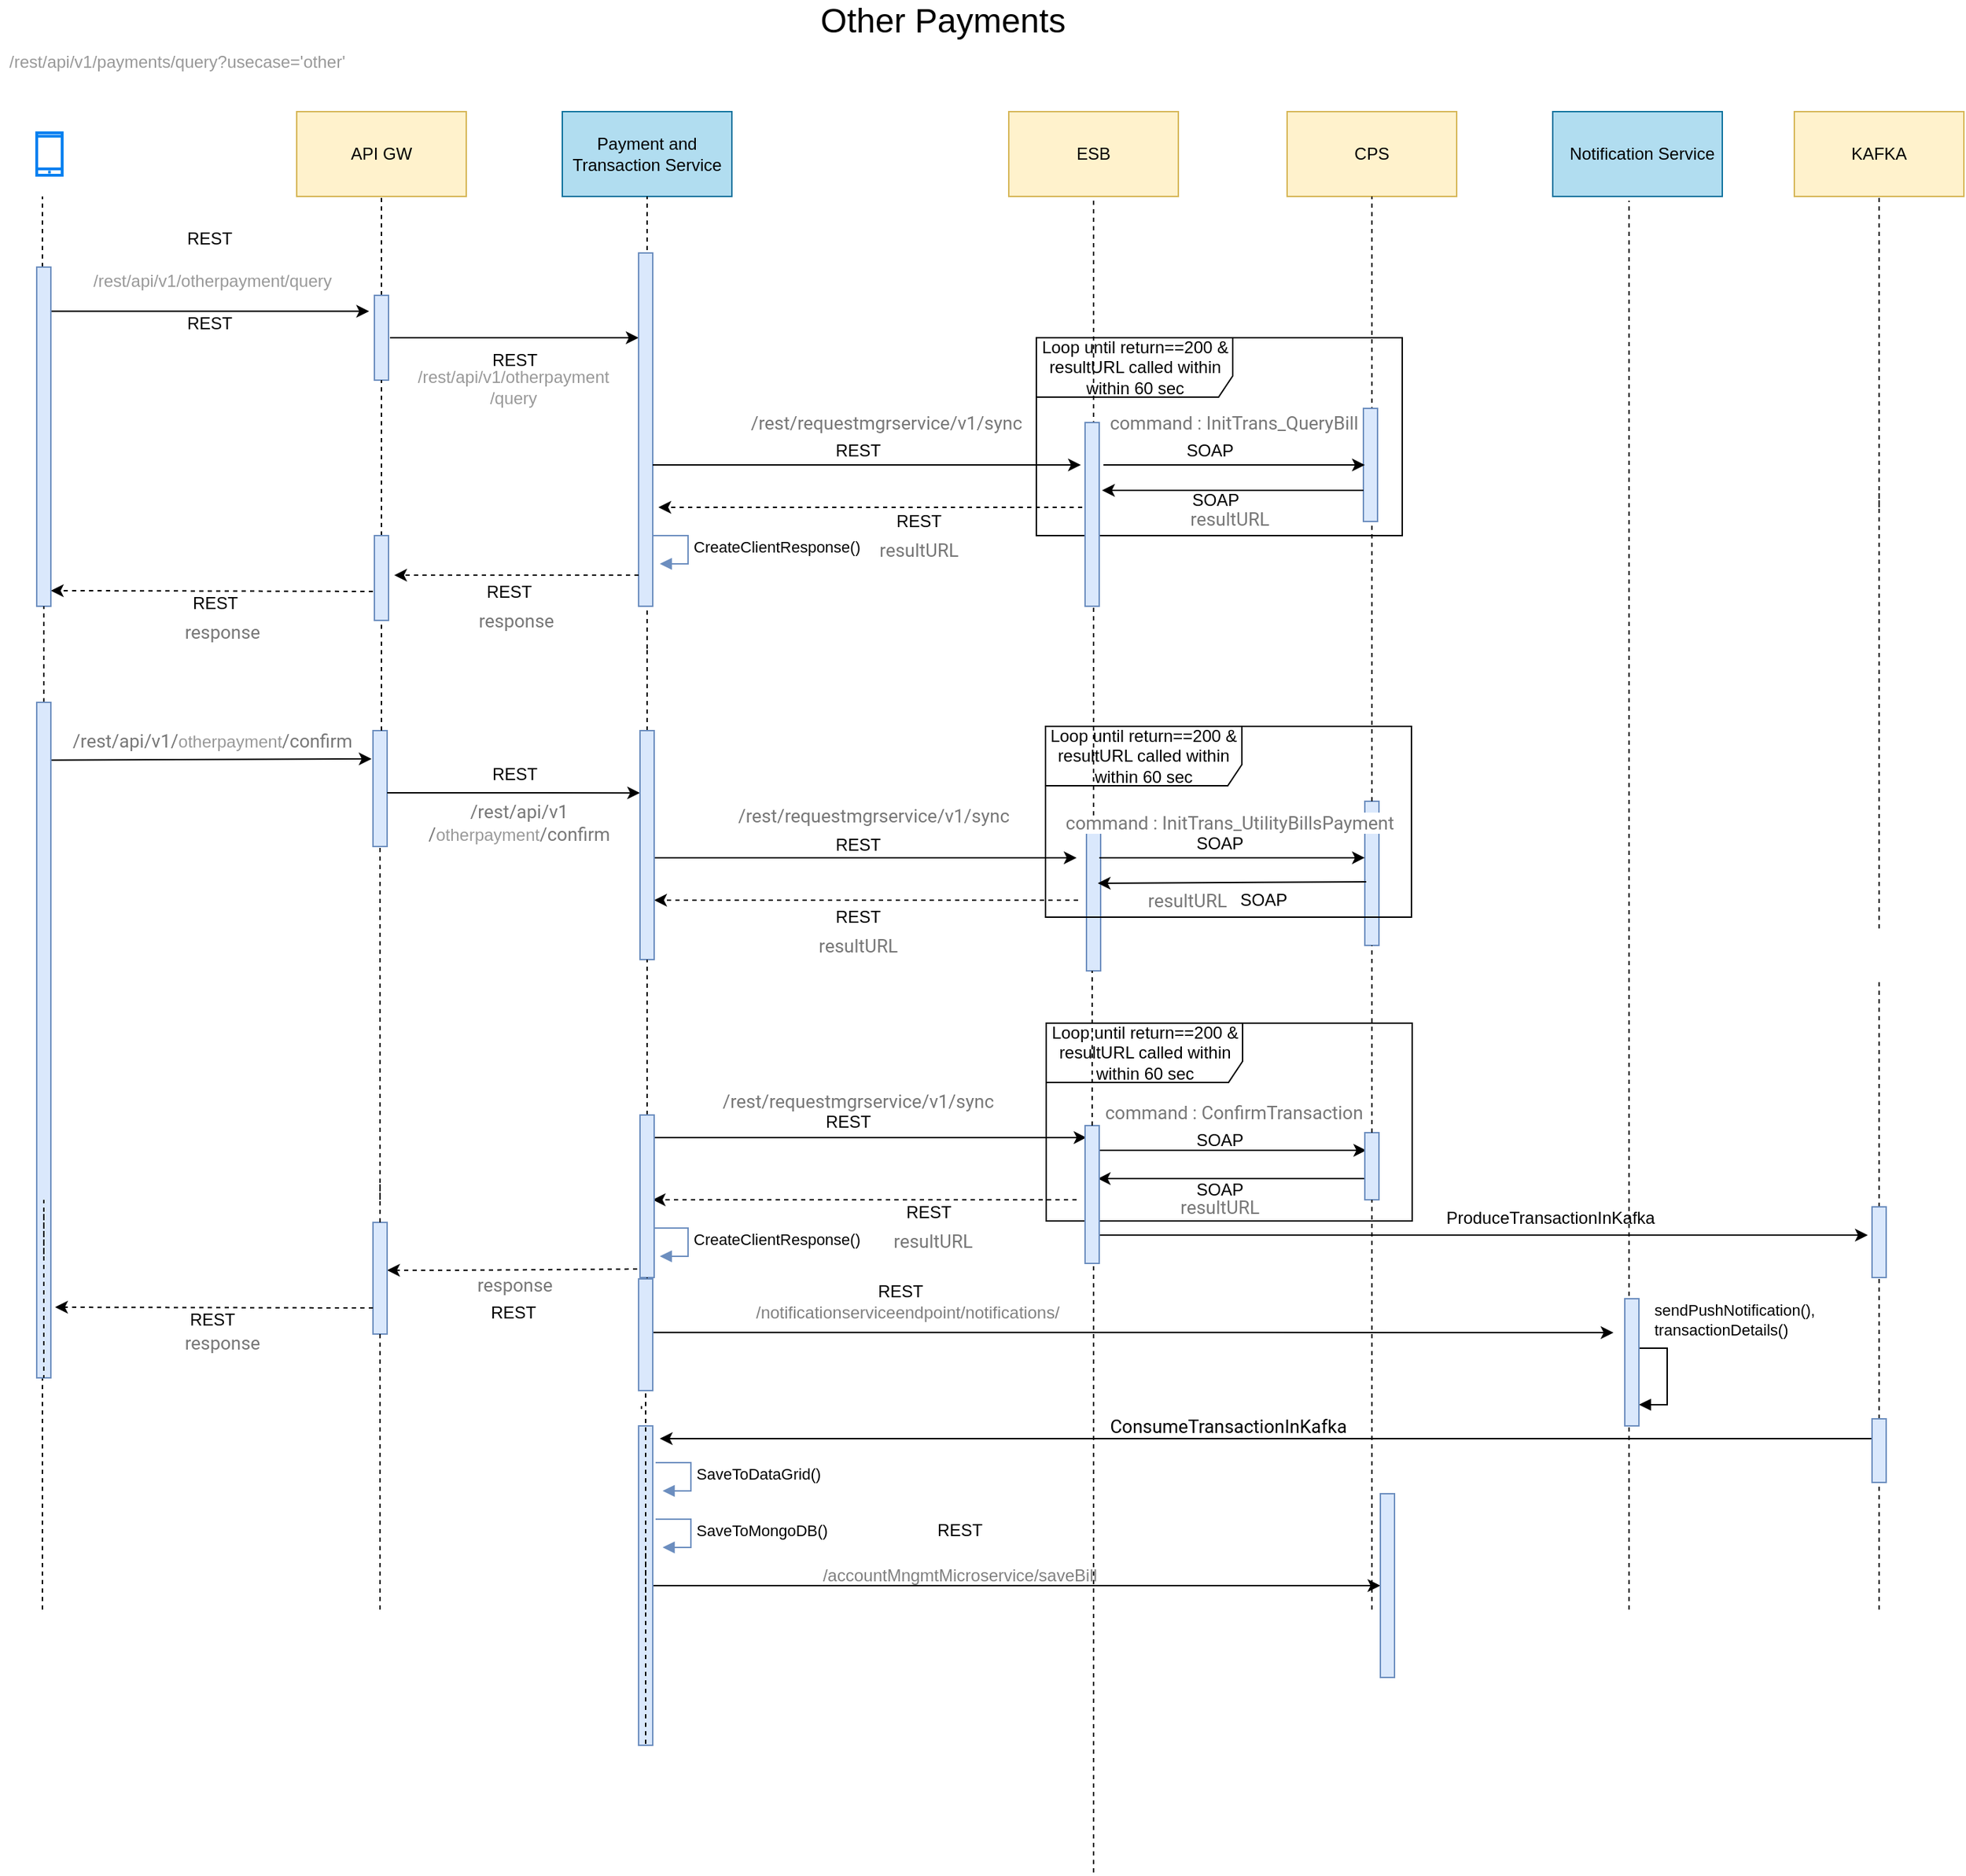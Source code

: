 <mxfile version="13.6.9" type="device" pages="2"><diagram id="IHlpjrVTp3j9i9umdQp4" name="Page-1"><mxGraphModel dx="1186" dy="784" grid="1" gridSize="10" guides="1" tooltips="1" connect="1" arrows="1" fold="1" page="1" pageScale="1" pageWidth="827" pageHeight="1169" math="0" shadow="0"><root><mxCell id="0"/><mxCell id="1" parent="0"/><mxCell id="IO5QOIYdMIxtW31F4rv4-115" value="" style="html=1;points=[];perimeter=orthogonalPerimeter;fillColor=#dae8fc;strokeColor=#6c8ebf;" parent="1" vertex="1"><mxGeometry x="1446" y="1452" width="10" height="110" as="geometry"/></mxCell><mxCell id="IO5QOIYdMIxtW31F4rv4-113" value="" style="html=1;points=[];perimeter=orthogonalPerimeter;fillColor=#dae8fc;strokeColor=#6c8ebf;" parent="1" vertex="1"><mxGeometry x="1643" y="1442" width="10" height="102" as="geometry"/></mxCell><mxCell id="IO5QOIYdMIxtW31F4rv4-1" value="Loop until return==200 &amp;amp; resultURL called within within 60 sec" style="shape=umlFrame;whiteSpace=wrap;html=1;width=139;height=42;" parent="1" vertex="1"><mxGeometry x="1417" y="1389" width="259" height="135" as="geometry"/></mxCell><mxCell id="IO5QOIYdMIxtW31F4rv4-2" value="Loop until return==200 &amp;amp; resultURL called within within 60 sec" style="shape=umlFrame;whiteSpace=wrap;html=1;width=139;height=42;" parent="1" vertex="1"><mxGeometry x="1410.5" y="1114" width="259" height="140" as="geometry"/></mxCell><mxCell id="IO5QOIYdMIxtW31F4rv4-3" value="Loop until return==200 &amp;amp; resultURL called within within 60 sec" style="shape=umlFrame;whiteSpace=wrap;html=1;width=139;height=42;" parent="1" vertex="1"><mxGeometry x="1417.5" y="1599" width="259" height="140" as="geometry"/></mxCell><mxCell id="IO5QOIYdMIxtW31F4rv4-4" value="&lt;font style=&quot;font-size: 24px&quot;&gt;Other Payments&lt;/font&gt;" style="text;html=1;align=center;verticalAlign=middle;resizable=0;points=[];autosize=1;" parent="1" vertex="1"><mxGeometry x="1249" y="880" width="190" height="20" as="geometry"/></mxCell><mxCell id="IO5QOIYdMIxtW31F4rv4-5" value="API GW" style="rounded=0;whiteSpace=wrap;html=1;fillColor=#fff2cc;strokeColor=#d6b656;" parent="1" vertex="1"><mxGeometry x="887" y="954" width="120" height="60" as="geometry"/></mxCell><mxCell id="IO5QOIYdMIxtW31F4rv4-6" value="Payment and Transaction Service" style="rounded=0;whiteSpace=wrap;html=1;fillColor=#b1ddf0;strokeColor=#10739e;" parent="1" vertex="1"><mxGeometry x="1075" y="954" width="120" height="60" as="geometry"/></mxCell><mxCell id="IO5QOIYdMIxtW31F4rv4-7" value="CPS" style="rounded=0;whiteSpace=wrap;html=1;fillColor=#fff2cc;strokeColor=#d6b656;" parent="1" vertex="1"><mxGeometry x="1588" y="954" width="120" height="60" as="geometry"/></mxCell><mxCell id="IO5QOIYdMIxtW31F4rv4-8" value="" style="endArrow=none;dashed=1;html=1;" parent="1" source="IO5QOIYdMIxtW31F4rv4-125" edge="1"><mxGeometry width="50" height="50" relative="1" as="geometry"><mxPoint x="707" y="2134" as="sourcePoint"/><mxPoint x="707" y="1014" as="targetPoint"/></mxGeometry></mxCell><mxCell id="IO5QOIYdMIxtW31F4rv4-9" value="" style="endArrow=none;dashed=1;html=1;entryX=0.5;entryY=1;entryDx=0;entryDy=0;" parent="1" target="IO5QOIYdMIxtW31F4rv4-6" edge="1"><mxGeometry width="50" height="50" relative="1" as="geometry"><mxPoint x="1135" y="1334" as="sourcePoint"/><mxPoint x="1131" y="1034" as="targetPoint"/></mxGeometry></mxCell><mxCell id="IO5QOIYdMIxtW31F4rv4-10" value="" style="endArrow=none;dashed=1;html=1;" parent="1" source="IO5QOIYdMIxtW31F4rv4-113" target="IO5QOIYdMIxtW31F4rv4-7" edge="1"><mxGeometry width="50" height="50" relative="1" as="geometry"><mxPoint x="1648" y="2134" as="sourcePoint"/><mxPoint x="1644.5" y="1164" as="targetPoint"/></mxGeometry></mxCell><mxCell id="IO5QOIYdMIxtW31F4rv4-11" value="&amp;nbsp; Notification Service" style="rounded=0;whiteSpace=wrap;html=1;fillColor=#b1ddf0;strokeColor=#10739e;" parent="1" vertex="1"><mxGeometry x="1776" y="954" width="120" height="60" as="geometry"/></mxCell><mxCell id="IO5QOIYdMIxtW31F4rv4-12" value="" style="endArrow=none;dashed=1;html=1;entryX=0.45;entryY=1.05;entryDx=0;entryDy=0;entryPerimeter=0;" parent="1" target="IO5QOIYdMIxtW31F4rv4-11" edge="1"><mxGeometry width="50" height="50" relative="1" as="geometry"><mxPoint x="1830" y="2014" as="sourcePoint"/><mxPoint x="1832.5" y="1164" as="targetPoint"/></mxGeometry></mxCell><mxCell id="IO5QOIYdMIxtW31F4rv4-13" value="" style="html=1;verticalLabelPosition=bottom;align=center;labelBackgroundColor=#ffffff;verticalAlign=top;strokeWidth=2;strokeColor=#0080F0;shadow=0;dashed=0;shape=mxgraph.ios7.icons.smartphone;" parent="1" vertex="1"><mxGeometry x="703" y="969" width="18" height="30" as="geometry"/></mxCell><mxCell id="IO5QOIYdMIxtW31F4rv4-14" value="" style="endArrow=classic;html=1;exitX=0.829;exitY=0.228;exitDx=0;exitDy=0;exitPerimeter=0;" parent="1" edge="1"><mxGeometry width="50" height="50" relative="1" as="geometry"><mxPoint x="1136" y="1482.0" as="sourcePoint"/><mxPoint x="1439" y="1482.0" as="targetPoint"/></mxGeometry></mxCell><mxCell id="IO5QOIYdMIxtW31F4rv4-15" value="" style="endArrow=classic;html=1;entryX=0;entryY=0.392;entryDx=0;entryDy=0;entryPerimeter=0;" parent="1" target="IO5QOIYdMIxtW31F4rv4-113" edge="1"><mxGeometry width="50" height="50" relative="1" as="geometry"><mxPoint x="1455" y="1482" as="sourcePoint"/><mxPoint x="1640" y="1482.0" as="targetPoint"/></mxGeometry></mxCell><mxCell id="IO5QOIYdMIxtW31F4rv4-16" value="&lt;span style=&quot;color: rgb(119 , 119 , 119) ; font-family: &amp;#34;roboto&amp;#34; , &amp;#34;robotodraft&amp;#34; , &amp;#34;helvetica&amp;#34; , &amp;#34;arial&amp;#34; , sans-serif ; font-size: 13px ; background-color: rgb(255 , 255 , 255)&quot;&gt;command :&amp;nbsp;&lt;/span&gt;&lt;span style=&quot;color: rgb(119 , 119 , 119) ; font-family: &amp;#34;roboto&amp;#34; , &amp;#34;robotodraft&amp;#34; , &amp;#34;helvetica&amp;#34; , &amp;#34;arial&amp;#34; , sans-serif ; font-size: 13px ; background-color: rgb(255 , 255 , 255)&quot;&gt;InitTrans_UtilityBillsPayment&lt;/span&gt;" style="text;html=1;align=center;verticalAlign=middle;resizable=0;points=[];autosize=1;" parent="1" vertex="1"><mxGeometry x="1422" y="1447" width="250" height="20" as="geometry"/></mxCell><mxCell id="IO5QOIYdMIxtW31F4rv4-17" value="" style="endArrow=none;dashed=1;html=1;entryX=0.5;entryY=0.933;entryDx=0;entryDy=0;entryPerimeter=0;" parent="1" edge="1"><mxGeometry width="50" height="50" relative="1" as="geometry"><mxPoint x="1131" y="1870" as="sourcePoint"/><mxPoint x="1131" y="1871.96" as="targetPoint"/></mxGeometry></mxCell><mxCell id="IO5QOIYdMIxtW31F4rv4-18" value="&lt;font color=&quot;#808080&quot;&gt;/notificationserviceendpoint/notifications/&lt;/font&gt;" style="text;html=1;align=center;verticalAlign=middle;resizable=0;points=[];autosize=1;" parent="1" vertex="1"><mxGeometry x="1204" y="1794" width="230" height="20" as="geometry"/></mxCell><mxCell id="IO5QOIYdMIxtW31F4rv4-19" value="sendPushNotification(),&lt;br&gt;transactionDetails()" style="edgeStyle=orthogonalEdgeStyle;html=1;align=left;spacingLeft=2;endArrow=block;rounded=0;entryX=1;entryY=0;" parent="1" edge="1"><mxGeometry x="-0.622" y="20" relative="1" as="geometry"><mxPoint x="1837.0" y="1829" as="sourcePoint"/><Array as="points"><mxPoint x="1832" y="1829"/><mxPoint x="1857" y="1829"/><mxPoint x="1857" y="1869"/></Array><mxPoint x="1837.0" y="1869" as="targetPoint"/><mxPoint as="offset"/></mxGeometry></mxCell><mxCell id="IO5QOIYdMIxtW31F4rv4-20" value="" style="endArrow=classic;html=1;dashed=1;exitX=0.3;exitY=0.85;exitDx=0;exitDy=0;exitPerimeter=0;" parent="1" edge="1"><mxGeometry width="50" height="50" relative="1" as="geometry"><mxPoint x="1128.0" y="1773.0" as="sourcePoint"/><mxPoint x="951" y="1773.83" as="targetPoint"/><Array as="points"><mxPoint x="1010.26" y="1773.83"/></Array></mxGeometry></mxCell><mxCell id="IO5QOIYdMIxtW31F4rv4-21" value="&lt;span style=&quot;color: rgba(0 , 0 , 0 , 0) ; font-family: monospace ; font-size: 0px&quot;&gt;%3CmxGraphModel%3E%3Croot%3E%3CmxCell%20id%3D%220%22%2F%3E%3CmxCell%20id%3D%221%22%20parent%3D%220%22%2F%3E%3CmxCell%20id%3D%222%22%20value%3D%22%26lt%3Bdiv%26gt%3B%26lt%3Bfont%20color%3D%26quot%3B%23777777%26quot%3B%20face%3D%26quot%3BRoboto%2C%20RobotoDraft%2C%20Helvetica%2C%20Arial%2C%20sans-serif%26quot%3B%26gt%3B%26lt%3Bspan%20style%3D%26quot%3Bfont-size%3A%2013px%20%3B%20background-color%3A%20rgb(255%20%2C%20255%20%2C%20255)%26quot%3B%26gt%3BtransactionDetailResponse%26lt%3B%2Fspan%26gt%3B%26lt%3B%2Ffont%26gt%3B%26lt%3B%2Fdiv%26gt%3B%22%20style%3D%22text%3Bhtml%3D1%3Balign%3Dcenter%3BverticalAlign%3Dmiddle%3Bresizable%3D0%3Bpoints%3D%5B%5D%3Bautosize%3D1%3B%22%20vertex%3D%221%22%20parent%3D%221%22%3E%3CmxGeometry%20x%3D%22755%22%20y%3D%22200%22%20width%3D%22170%22%20height%3D%2220%22%20as%3D%22geometry%22%2F%3E%3C%2FmxCell%3E%3C%2Froot%3E%3C%2FmxGraphModel%3E&lt;/span&gt;" style="text;html=1;align=center;verticalAlign=middle;resizable=0;points=[];autosize=1;" parent="1" vertex="1"><mxGeometry x="832" y="1732" width="20" height="20" as="geometry"/></mxCell><mxCell id="IO5QOIYdMIxtW31F4rv4-22" value="ESB" style="rounded=0;whiteSpace=wrap;html=1;fillColor=#fff2cc;strokeColor=#d6b656;" parent="1" vertex="1"><mxGeometry x="1391" y="954" width="120" height="60" as="geometry"/></mxCell><mxCell id="IO5QOIYdMIxtW31F4rv4-23" value="" style="endArrow=classic;html=1;exitX=0.829;exitY=0.228;exitDx=0;exitDy=0;exitPerimeter=0;entryX=0.1;entryY=0.179;entryDx=0;entryDy=0;entryPerimeter=0;" parent="1" edge="1"><mxGeometry width="50" height="50" relative="1" as="geometry"><mxPoint x="1137.5" y="1680.0" as="sourcePoint"/><mxPoint x="1446" y="1679.952" as="targetPoint"/></mxGeometry></mxCell><mxCell id="IO5QOIYdMIxtW31F4rv4-24" value="SaveToDataGrid()" style="edgeStyle=orthogonalEdgeStyle;html=1;align=left;spacingLeft=2;endArrow=block;rounded=0;entryX=1;entryY=0;fillColor=#dae8fc;strokeColor=#6c8ebf;" parent="1" edge="1"><mxGeometry relative="1" as="geometry"><mxPoint x="1141" y="1910" as="sourcePoint"/><Array as="points"><mxPoint x="1166" y="1910"/></Array><mxPoint x="1146" y="1930" as="targetPoint"/></mxGeometry></mxCell><mxCell id="IO5QOIYdMIxtW31F4rv4-25" value="&lt;div&gt;&lt;font color=&quot;#777777&quot; face=&quot;Roboto, RobotoDraft, Helvetica, Arial, sans-serif&quot;&gt;&lt;span style=&quot;font-size: 13px ; background-color: rgb(255 , 255 , 255)&quot;&gt;resultURL&lt;/span&gt;&lt;/font&gt;&lt;/div&gt;" style="text;html=1;align=center;verticalAlign=middle;resizable=0;points=[];autosize=1;" parent="1" vertex="1"><mxGeometry x="1482" y="1502" width="70" height="20" as="geometry"/></mxCell><mxCell id="IO5QOIYdMIxtW31F4rv4-26" value="&lt;span style=&quot;color: rgb(119 , 119 , 119) ; font-family: &amp;#34;roboto&amp;#34; , &amp;#34;robotodraft&amp;#34; , &amp;#34;helvetica&amp;#34; , &amp;#34;arial&amp;#34; , sans-serif ; font-size: 13px ; background-color: rgb(255 , 255 , 255)&quot;&gt;resultURL&lt;/span&gt;" style="text;html=1;align=center;verticalAlign=middle;resizable=0;points=[];autosize=1;" parent="1" vertex="1"><mxGeometry x="1249" y="1534" width="70" height="20" as="geometry"/></mxCell><mxCell id="IO5QOIYdMIxtW31F4rv4-27" value="" style="endArrow=classic;html=1;entryX=0;entryY=0.368;entryDx=0;entryDy=0;entryPerimeter=0;" parent="1" edge="1"><mxGeometry width="50" height="50" relative="1" as="geometry"><mxPoint x="1455" y="1689.02" as="sourcePoint"/><mxPoint x="1644" y="1689" as="targetPoint"/></mxGeometry></mxCell><mxCell id="IO5QOIYdMIxtW31F4rv4-28" value="" style="endArrow=classic;html=1;dashed=1;" parent="1" edge="1"><mxGeometry width="50" height="50" relative="1" as="geometry"><mxPoint x="1439" y="1724.0" as="sourcePoint"/><mxPoint x="1139.0" y="1724.0" as="targetPoint"/><Array as="points"><mxPoint x="1408" y="1724"/></Array></mxGeometry></mxCell><mxCell id="IO5QOIYdMIxtW31F4rv4-29" value="&lt;div&gt;&lt;font color=&quot;#777777&quot; face=&quot;Roboto, RobotoDraft, Helvetica, Arial, sans-serif&quot;&gt;&lt;span style=&quot;font-size: 13px ; background-color: rgb(255 , 255 , 255)&quot;&gt;resultURL&lt;/span&gt;&lt;/font&gt;&lt;/div&gt;" style="text;html=1;align=center;verticalAlign=middle;resizable=0;points=[];autosize=1;" parent="1" vertex="1"><mxGeometry x="1505" y="1719" width="70" height="20" as="geometry"/></mxCell><mxCell id="IO5QOIYdMIxtW31F4rv4-30" value="&lt;span style=&quot;color: rgb(119 , 119 , 119) ; font-family: &amp;#34;roboto&amp;#34; , &amp;#34;robotodraft&amp;#34; , &amp;#34;helvetica&amp;#34; , &amp;#34;arial&amp;#34; , sans-serif ; font-size: 13px ; background-color: rgb(255 , 255 , 255)&quot;&gt;resultURL&lt;/span&gt;" style="text;html=1;align=center;verticalAlign=middle;resizable=0;points=[];autosize=1;" parent="1" vertex="1"><mxGeometry x="1302" y="1742.5" width="70" height="20" as="geometry"/></mxCell><mxCell id="IO5QOIYdMIxtW31F4rv4-31" value="" style="endArrow=classic;html=1;exitX=0.829;exitY=0.228;exitDx=0;exitDy=0;exitPerimeter=0;" parent="1" edge="1"><mxGeometry width="50" height="50" relative="1" as="geometry"><mxPoint x="1136" y="1817.82" as="sourcePoint"/><mxPoint x="1819.0" y="1818" as="targetPoint"/></mxGeometry></mxCell><mxCell id="IO5QOIYdMIxtW31F4rv4-32" value="&lt;div&gt;&lt;font color=&quot;#777777&quot; face=&quot;Roboto, RobotoDraft, Helvetica, Arial, sans-serif&quot;&gt;&lt;span style=&quot;font-size: 13px ; background-color: rgb(255 , 255 , 255)&quot;&gt;response&lt;/span&gt;&lt;/font&gt;&lt;/div&gt;" style="text;html=1;align=center;verticalAlign=middle;resizable=0;points=[];autosize=1;" parent="1" vertex="1"><mxGeometry x="1006" y="1774" width="70" height="20" as="geometry"/></mxCell><mxCell id="IO5QOIYdMIxtW31F4rv4-33" value="REST" style="text;html=1;align=center;verticalAlign=middle;resizable=0;points=[];autosize=1;" parent="1" vertex="1"><mxGeometry x="1259" y="1463" width="50" height="20" as="geometry"/></mxCell><mxCell id="IO5QOIYdMIxtW31F4rv4-34" value="SOAP" style="text;html=1;align=center;verticalAlign=middle;resizable=0;points=[];autosize=1;" parent="1" vertex="1"><mxGeometry x="1515" y="1462" width="50" height="20" as="geometry"/></mxCell><mxCell id="IO5QOIYdMIxtW31F4rv4-35" value="SOAP" style="text;html=1;align=center;verticalAlign=middle;resizable=0;points=[];autosize=1;" parent="1" vertex="1"><mxGeometry x="1546" y="1502" width="50" height="20" as="geometry"/></mxCell><mxCell id="IO5QOIYdMIxtW31F4rv4-36" value="REST" style="text;html=1;align=center;verticalAlign=middle;resizable=0;points=[];autosize=1;" parent="1" vertex="1"><mxGeometry x="1259" y="1514" width="50" height="20" as="geometry"/></mxCell><mxCell id="IO5QOIYdMIxtW31F4rv4-37" value="REST" style="text;html=1;align=center;verticalAlign=middle;resizable=0;points=[];autosize=1;" parent="1" vertex="1"><mxGeometry x="1016" y="1413" width="50" height="20" as="geometry"/></mxCell><mxCell id="IO5QOIYdMIxtW31F4rv4-38" value="REST" style="text;html=1;align=center;verticalAlign=middle;resizable=0;points=[];autosize=1;" parent="1" vertex="1"><mxGeometry x="1252" y="1659" width="50" height="20" as="geometry"/></mxCell><mxCell id="IO5QOIYdMIxtW31F4rv4-39" value="SOAP" style="text;html=1;align=center;verticalAlign=middle;resizable=0;points=[];autosize=1;" parent="1" vertex="1"><mxGeometry x="1515" y="1671.5" width="50" height="20" as="geometry"/></mxCell><mxCell id="IO5QOIYdMIxtW31F4rv4-40" value="SOAP" style="text;html=1;align=center;verticalAlign=middle;resizable=0;points=[];autosize=1;" parent="1" vertex="1"><mxGeometry x="1515" y="1707" width="50" height="20" as="geometry"/></mxCell><mxCell id="IO5QOIYdMIxtW31F4rv4-41" value="REST" style="text;html=1;align=center;verticalAlign=middle;resizable=0;points=[];autosize=1;" parent="1" vertex="1"><mxGeometry x="1309" y="1722.5" width="50" height="20" as="geometry"/></mxCell><mxCell id="IO5QOIYdMIxtW31F4rv4-42" value="REST" style="text;html=1;align=center;verticalAlign=middle;resizable=0;points=[];autosize=1;" parent="1" vertex="1"><mxGeometry x="1289" y="1779" width="50" height="20" as="geometry"/></mxCell><mxCell id="IO5QOIYdMIxtW31F4rv4-43" value="REST" style="text;html=1;align=center;verticalAlign=middle;resizable=0;points=[];autosize=1;" parent="1" vertex="1"><mxGeometry x="1015" y="1794" width="50" height="20" as="geometry"/></mxCell><mxCell id="IO5QOIYdMIxtW31F4rv4-44" value="" style="endArrow=classic;html=1;dashed=1;" parent="1" edge="1"><mxGeometry width="50" height="50" relative="1" as="geometry"><mxPoint x="1440" y="1512.0" as="sourcePoint"/><mxPoint x="1140.0" y="1512.0" as="targetPoint"/><Array as="points"><mxPoint x="1409" y="1512"/></Array></mxGeometry></mxCell><mxCell id="IO5QOIYdMIxtW31F4rv4-45" value="" style="endArrow=none;dashed=1;html=1;entryX=0.5;entryY=1;entryDx=0;entryDy=0;" parent="1" source="IO5QOIYdMIxtW31F4rv4-101" target="IO5QOIYdMIxtW31F4rv4-5" edge="1"><mxGeometry width="50" height="50" relative="1" as="geometry"><mxPoint x="944.0" y="1834.0" as="sourcePoint"/><mxPoint x="944.0" y="1161" as="targetPoint"/></mxGeometry></mxCell><mxCell id="IO5QOIYdMIxtW31F4rv4-46" value="" style="endArrow=none;dashed=1;html=1;" parent="1" source="IO5QOIYdMIxtW31F4rv4-115" target="IO5QOIYdMIxtW31F4rv4-22" edge="1"><mxGeometry width="50" height="50" relative="1" as="geometry"><mxPoint x="1451" y="2134" as="sourcePoint"/><mxPoint x="1447.91" y="1164" as="targetPoint"/></mxGeometry></mxCell><mxCell id="IO5QOIYdMIxtW31F4rv4-47" value="" style="endArrow=classic;html=1;" parent="1" edge="1"><mxGeometry width="50" height="50" relative="1" as="geometry"><mxPoint x="2004" y="1893" as="sourcePoint"/><mxPoint x="1144" y="1893" as="targetPoint"/></mxGeometry></mxCell><mxCell id="IO5QOIYdMIxtW31F4rv4-48" value="KAFKA" style="rounded=0;whiteSpace=wrap;html=1;fillColor=#fff2cc;strokeColor=#d6b656;" parent="1" vertex="1"><mxGeometry x="1947" y="954" width="120" height="60" as="geometry"/></mxCell><mxCell id="IO5QOIYdMIxtW31F4rv4-49" value="" style="endArrow=none;dashed=1;html=1;entryX=0.5;entryY=1;entryDx=0;entryDy=0;" parent="1" target="IO5QOIYdMIxtW31F4rv4-48" edge="1"><mxGeometry width="50" height="50" relative="1" as="geometry"><mxPoint x="2007" y="1234" as="sourcePoint"/><mxPoint x="2003.91" y="1162" as="targetPoint"/></mxGeometry></mxCell><mxCell id="IO5QOIYdMIxtW31F4rv4-50" value="" style="endArrow=classic;html=1;exitX=0.1;exitY=0.559;exitDx=0;exitDy=0;exitPerimeter=0;" parent="1" source="IO5QOIYdMIxtW31F4rv4-113" edge="1"><mxGeometry width="50" height="50" relative="1" as="geometry"><mxPoint x="1639" y="1500" as="sourcePoint"/><mxPoint x="1454" y="1500" as="targetPoint"/></mxGeometry></mxCell><mxCell id="IO5QOIYdMIxtW31F4rv4-51" value="" style="endArrow=classic;html=1;entryX=0.9;entryY=0.385;entryDx=0;entryDy=0;entryPerimeter=0;" parent="1" target="IO5QOIYdMIxtW31F4rv4-108" edge="1"><mxGeometry width="50" height="50" relative="1" as="geometry"><mxPoint x="1648" y="1709" as="sourcePoint"/><mxPoint x="1454" y="1707" as="targetPoint"/></mxGeometry></mxCell><mxCell id="IO5QOIYdMIxtW31F4rv4-52" value="&lt;font face=&quot;Roboto, RobotoDraft, Helvetica, Arial, sans-serif&quot;&gt;&lt;span style=&quot;font-size: 13px&quot;&gt;ConsumeTransactionInKafka&lt;/span&gt;&lt;/font&gt;" style="text;html=1;align=center;verticalAlign=middle;resizable=0;points=[];autosize=1;" parent="1" vertex="1"><mxGeometry x="1456" y="1874" width="180" height="20" as="geometry"/></mxCell><mxCell id="IO5QOIYdMIxtW31F4rv4-53" value="" style="endArrow=classic;html=1;entryX=0.015;entryY=0.176;entryDx=0;entryDy=0;entryPerimeter=0;" parent="1" source="IO5QOIYdMIxtW31F4rv4-125" edge="1"><mxGeometry width="50" height="50" relative="1" as="geometry"><mxPoint x="717.0" y="1094.25" as="sourcePoint"/><mxPoint x="938.24" y="1095.264" as="targetPoint"/></mxGeometry></mxCell><mxCell id="IO5QOIYdMIxtW31F4rv4-54" value="&lt;font color=&quot;#999999&quot;&gt;/rest/api/v1/otherpayment/query&lt;/font&gt;" style="text;html=1;align=center;verticalAlign=middle;resizable=0;points=[];autosize=1;" parent="1" vertex="1"><mxGeometry x="737" y="1064" width="180" height="20" as="geometry"/></mxCell><mxCell id="IO5QOIYdMIxtW31F4rv4-55" value="" style="endArrow=classic;html=1;" parent="1" target="IO5QOIYdMIxtW31F4rv4-58" edge="1"><mxGeometry width="50" height="50" relative="1" as="geometry"><mxPoint x="953" y="1114" as="sourcePoint"/><mxPoint x="1119" y="1116" as="targetPoint"/></mxGeometry></mxCell><mxCell id="IO5QOIYdMIxtW31F4rv4-56" value="" style="html=1;points=[];perimeter=orthogonalPerimeter;fillColor=#dae8fc;strokeColor=#6c8ebf;" parent="1" vertex="1"><mxGeometry x="1642" y="1164" width="10" height="80" as="geometry"/></mxCell><mxCell id="IO5QOIYdMIxtW31F4rv4-57" value="" style="html=1;points=[];perimeter=orthogonalPerimeter;fillColor=#dae8fc;strokeColor=#6c8ebf;" parent="1" vertex="1"><mxGeometry x="1445" y="1174" width="10" height="130" as="geometry"/></mxCell><mxCell id="IO5QOIYdMIxtW31F4rv4-58" value="" style="html=1;points=[];perimeter=orthogonalPerimeter;align=center;fillColor=#dae8fc;strokeColor=#6c8ebf;" parent="1" vertex="1"><mxGeometry x="1129" y="1054" width="10" height="250" as="geometry"/></mxCell><mxCell id="IO5QOIYdMIxtW31F4rv4-59" value="REST" style="text;html=1;align=center;verticalAlign=middle;resizable=0;points=[];autosize=1;" parent="1" vertex="1"><mxGeometry x="1016" y="1120" width="50" height="20" as="geometry"/></mxCell><mxCell id="IO5QOIYdMIxtW31F4rv4-60" value="" style="endArrow=classic;html=1;exitX=0.829;exitY=0.228;exitDx=0;exitDy=0;exitPerimeter=0;" parent="1" edge="1"><mxGeometry width="50" height="50" relative="1" as="geometry"><mxPoint x="1139" y="1204.0" as="sourcePoint"/><mxPoint x="1442" y="1204.0" as="targetPoint"/></mxGeometry></mxCell><mxCell id="IO5QOIYdMIxtW31F4rv4-61" value="&lt;font color=&quot;#777777&quot; face=&quot;roboto, robotodraft, helvetica, arial, sans-serif&quot;&gt;&lt;span style=&quot;font-size: 13px ; background-color: rgb(255 , 255 , 255)&quot;&gt;/rest/requestmgrservice/v1/sync&lt;/span&gt;&lt;/font&gt;" style="text;html=1;align=center;verticalAlign=middle;resizable=0;points=[];autosize=1;" parent="1" vertex="1"><mxGeometry x="1204" y="1164" width="200" height="20" as="geometry"/></mxCell><mxCell id="IO5QOIYdMIxtW31F4rv4-62" value="" style="endArrow=classic;html=1;" parent="1" edge="1"><mxGeometry width="50" height="50" relative="1" as="geometry"><mxPoint x="1458" y="1204.0" as="sourcePoint"/><mxPoint x="1643" y="1204.0" as="targetPoint"/></mxGeometry></mxCell><mxCell id="IO5QOIYdMIxtW31F4rv4-63" value="&lt;span style=&quot;color: rgb(119 , 119 , 119) ; font-family: &amp;#34;roboto&amp;#34; , &amp;#34;robotodraft&amp;#34; , &amp;#34;helvetica&amp;#34; , &amp;#34;arial&amp;#34; , sans-serif ; font-size: 13px ; background-color: rgb(255 , 255 , 255)&quot;&gt;command : InitTrans_QueryBill&lt;/span&gt;" style="text;html=1;align=center;verticalAlign=middle;resizable=0;points=[];autosize=1;" parent="1" vertex="1"><mxGeometry x="1455" y="1164" width="190" height="20" as="geometry"/></mxCell><mxCell id="IO5QOIYdMIxtW31F4rv4-64" value="" style="endArrow=classic;html=1;dashed=1;entryX=1.4;entryY=0.467;entryDx=0;entryDy=0;entryPerimeter=0;" parent="1" source="IO5QOIYdMIxtW31F4rv4-58" target="IO5QOIYdMIxtW31F4rv4-103" edge="1"><mxGeometry width="50" height="50" relative="1" as="geometry"><mxPoint x="1122.0" y="1282" as="sourcePoint"/><mxPoint x="717" y="1282" as="targetPoint"/><Array as="points"/></mxGeometry></mxCell><mxCell id="IO5QOIYdMIxtW31F4rv4-65" value="&lt;div&gt;&lt;font color=&quot;#777777&quot; face=&quot;Roboto, RobotoDraft, Helvetica, Arial, sans-serif&quot;&gt;&lt;span style=&quot;font-size: 13px ; background-color: rgb(255 , 255 , 255)&quot;&gt;resultURL&lt;/span&gt;&lt;/font&gt;&lt;/div&gt;" style="text;html=1;align=center;verticalAlign=middle;resizable=0;points=[];autosize=1;" parent="1" vertex="1"><mxGeometry x="1512" y="1232" width="70" height="20" as="geometry"/></mxCell><mxCell id="IO5QOIYdMIxtW31F4rv4-66" value="&lt;span style=&quot;color: rgb(119 , 119 , 119) ; font-family: &amp;#34;roboto&amp;#34; , &amp;#34;robotodraft&amp;#34; , &amp;#34;helvetica&amp;#34; , &amp;#34;arial&amp;#34; , sans-serif ; font-size: 13px ; background-color: rgb(255 , 255 , 255)&quot;&gt;resultURL&lt;/span&gt;" style="text;html=1;align=center;verticalAlign=middle;resizable=0;points=[];autosize=1;" parent="1" vertex="1"><mxGeometry x="1292" y="1254" width="70" height="20" as="geometry"/></mxCell><mxCell id="IO5QOIYdMIxtW31F4rv4-67" value="&lt;font color=&quot;#777777&quot; face=&quot;roboto, robotodraft, helvetica, arial, sans-serif&quot;&gt;&lt;span style=&quot;font-size: 13px ; background-color: rgb(255 , 255 , 255)&quot;&gt;response&lt;/span&gt;&lt;/font&gt;" style="text;html=1;align=center;verticalAlign=middle;resizable=0;points=[];autosize=1;" parent="1" vertex="1"><mxGeometry x="1007" y="1304" width="70" height="20" as="geometry"/></mxCell><mxCell id="IO5QOIYdMIxtW31F4rv4-68" value="REST" style="text;html=1;align=center;verticalAlign=middle;resizable=0;points=[];autosize=1;" parent="1" vertex="1"><mxGeometry x="1259" y="1184" width="50" height="20" as="geometry"/></mxCell><mxCell id="IO5QOIYdMIxtW31F4rv4-69" value="SOAP" style="text;html=1;align=center;verticalAlign=middle;resizable=0;points=[];autosize=1;" parent="1" vertex="1"><mxGeometry x="1508" y="1184" width="50" height="20" as="geometry"/></mxCell><mxCell id="IO5QOIYdMIxtW31F4rv4-70" value="SOAP" style="text;html=1;align=center;verticalAlign=middle;resizable=0;points=[];autosize=1;" parent="1" vertex="1"><mxGeometry x="1512" y="1219" width="50" height="20" as="geometry"/></mxCell><mxCell id="IO5QOIYdMIxtW31F4rv4-71" value="REST" style="text;html=1;align=center;verticalAlign=middle;resizable=0;points=[];autosize=1;" parent="1" vertex="1"><mxGeometry x="1302" y="1234" width="50" height="20" as="geometry"/></mxCell><mxCell id="IO5QOIYdMIxtW31F4rv4-72" value="REST" style="text;html=1;align=center;verticalAlign=middle;resizable=0;points=[];autosize=1;" parent="1" vertex="1"><mxGeometry x="1012" y="1284" width="50" height="20" as="geometry"/></mxCell><mxCell id="IO5QOIYdMIxtW31F4rv4-73" value="" style="endArrow=classic;html=1;dashed=1;" parent="1" edge="1"><mxGeometry width="50" height="50" relative="1" as="geometry"><mxPoint x="1443" y="1234.0" as="sourcePoint"/><mxPoint x="1143.0" y="1234.0" as="targetPoint"/><Array as="points"><mxPoint x="1412" y="1234"/></Array></mxGeometry></mxCell><mxCell id="IO5QOIYdMIxtW31F4rv4-74" value="REST" style="text;html=1;align=center;verticalAlign=middle;resizable=0;points=[];autosize=1;" parent="1" vertex="1"><mxGeometry x="800" y="1034" width="50" height="20" as="geometry"/></mxCell><mxCell id="IO5QOIYdMIxtW31F4rv4-75" value="REST" style="text;html=1;align=center;verticalAlign=middle;resizable=0;points=[];autosize=1;" parent="1" vertex="1"><mxGeometry x="800" y="1094" width="50" height="20" as="geometry"/></mxCell><mxCell id="IO5QOIYdMIxtW31F4rv4-76" value="" style="endArrow=classic;html=1;" parent="1" edge="1"><mxGeometry width="50" height="50" relative="1" as="geometry"><mxPoint x="1642" y="1222" as="sourcePoint"/><mxPoint x="1457" y="1222" as="targetPoint"/></mxGeometry></mxCell><mxCell id="IO5QOIYdMIxtW31F4rv4-77" value="" style="endArrow=classic;html=1;exitX=0.829;exitY=0.228;exitDx=0;exitDy=0;exitPerimeter=0;" parent="1" edge="1"><mxGeometry width="50" height="50" relative="1" as="geometry"><mxPoint x="1452" y="1749.0" as="sourcePoint"/><mxPoint x="1999" y="1749.0" as="targetPoint"/></mxGeometry></mxCell><mxCell id="IO5QOIYdMIxtW31F4rv4-78" value="ProduceTransactionInKafka" style="text;html=1;align=center;verticalAlign=middle;resizable=0;points=[];autosize=1;" parent="1" vertex="1"><mxGeometry x="1694" y="1727" width="160" height="20" as="geometry"/></mxCell><mxCell id="IO5QOIYdMIxtW31F4rv4-79" value="" style="html=1;points=[];perimeter=orthogonalPerimeter;fillColor=#dae8fc;strokeColor=#6c8ebf;" parent="1" vertex="1"><mxGeometry x="1827" y="1794" width="10" height="90" as="geometry"/></mxCell><mxCell id="IO5QOIYdMIxtW31F4rv4-80" value="SaveToMongoDB()" style="edgeStyle=orthogonalEdgeStyle;html=1;align=left;spacingLeft=2;endArrow=block;rounded=0;entryX=1;entryY=0;fillColor=#dae8fc;strokeColor=#6c8ebf;" parent="1" edge="1"><mxGeometry relative="1" as="geometry"><mxPoint x="1141" y="1950" as="sourcePoint"/><Array as="points"><mxPoint x="1166" y="1950"/></Array><mxPoint x="1146" y="1970" as="targetPoint"/></mxGeometry></mxCell><mxCell id="IO5QOIYdMIxtW31F4rv4-81" value="CreateClientResponse()" style="edgeStyle=orthogonalEdgeStyle;html=1;align=left;spacingLeft=2;endArrow=block;rounded=0;entryX=1;entryY=0;fillColor=#dae8fc;strokeColor=#6c8ebf;" parent="1" edge="1"><mxGeometry relative="1" as="geometry"><mxPoint x="1139" y="1254" as="sourcePoint"/><Array as="points"><mxPoint x="1164" y="1254"/><mxPoint x="1164" y="1274"/></Array><mxPoint x="1144" y="1274" as="targetPoint"/></mxGeometry></mxCell><mxCell id="IO5QOIYdMIxtW31F4rv4-82" value="CreateClientResponse()" style="edgeStyle=orthogonalEdgeStyle;html=1;align=left;spacingLeft=2;endArrow=block;rounded=0;entryX=1;entryY=0;fillColor=#dae8fc;strokeColor=#6c8ebf;" parent="1" edge="1"><mxGeometry relative="1" as="geometry"><mxPoint x="1139" y="1744" as="sourcePoint"/><Array as="points"><mxPoint x="1164" y="1744"/><mxPoint x="1164" y="1764"/></Array><mxPoint x="1144" y="1764" as="targetPoint"/></mxGeometry></mxCell><mxCell id="IO5QOIYdMIxtW31F4rv4-83" value="" style="endArrow=none;dashed=1;html=1;entryX=0.5;entryY=1;entryDx=0;entryDy=0;" parent="1" source="IO5QOIYdMIxtW31F4rv4-88" edge="1"><mxGeometry width="50" height="50" relative="1" as="geometry"><mxPoint x="1131" y="1832.0" as="sourcePoint"/><mxPoint x="1135" y="1334" as="targetPoint"/></mxGeometry></mxCell><mxCell id="IO5QOIYdMIxtW31F4rv4-84" value="" style="endArrow=classic;html=1;exitX=0.829;exitY=0.228;exitDx=0;exitDy=0;exitPerimeter=0;entryX=-0.1;entryY=0.244;entryDx=0;entryDy=0;entryPerimeter=0;" parent="1" target="IO5QOIYdMIxtW31F4rv4-85" edge="1"><mxGeometry width="50" height="50" relative="1" as="geometry"><mxPoint x="711" y="1412.82" as="sourcePoint"/><mxPoint x="944" y="1413" as="targetPoint"/></mxGeometry></mxCell><mxCell id="IO5QOIYdMIxtW31F4rv4-85" value="" style="html=1;points=[];perimeter=orthogonalPerimeter;align=center;fillColor=#dae8fc;strokeColor=#6c8ebf;" parent="1" vertex="1"><mxGeometry x="941" y="1392" width="10" height="82" as="geometry"/></mxCell><mxCell id="IO5QOIYdMIxtW31F4rv4-86" value="" style="endArrow=none;dashed=1;html=1;entryX=0.5;entryY=1;entryDx=0;entryDy=0;" parent="1" target="IO5QOIYdMIxtW31F4rv4-85" edge="1"><mxGeometry width="50" height="50" relative="1" as="geometry"><mxPoint x="946" y="1724" as="sourcePoint"/><mxPoint x="947" y="1012" as="targetPoint"/></mxGeometry></mxCell><mxCell id="IO5QOIYdMIxtW31F4rv4-87" value="" style="endArrow=classic;html=1;exitX=1;exitY=0.537;exitDx=0;exitDy=0;exitPerimeter=0;entryX=0;entryY=0.272;entryDx=0;entryDy=0;entryPerimeter=0;" parent="1" source="IO5QOIYdMIxtW31F4rv4-85" target="IO5QOIYdMIxtW31F4rv4-88" edge="1"><mxGeometry width="50" height="50" relative="1" as="geometry"><mxPoint x="948.0" y="1434" as="sourcePoint"/><mxPoint x="1104" y="1434" as="targetPoint"/></mxGeometry></mxCell><mxCell id="IO5QOIYdMIxtW31F4rv4-88" value="" style="html=1;points=[];perimeter=orthogonalPerimeter;align=center;fillColor=#dae8fc;strokeColor=#6c8ebf;" parent="1" vertex="1"><mxGeometry x="1130" y="1392" width="10" height="162" as="geometry"/></mxCell><mxCell id="IO5QOIYdMIxtW31F4rv4-89" value="" style="endArrow=none;dashed=1;html=1;entryX=0.5;entryY=1;entryDx=0;entryDy=0;" parent="1" source="IO5QOIYdMIxtW31F4rv4-99" target="IO5QOIYdMIxtW31F4rv4-88" edge="1"><mxGeometry width="50" height="50" relative="1" as="geometry"><mxPoint x="1134" y="2044" as="sourcePoint"/><mxPoint x="1135" y="1334" as="targetPoint"/></mxGeometry></mxCell><mxCell id="IO5QOIYdMIxtW31F4rv4-90" value="" style="endArrow=none;dashed=1;html=1;" parent="1" edge="1"><mxGeometry width="50" height="50" relative="1" as="geometry"><mxPoint x="2007" y="1394" as="sourcePoint"/><mxPoint x="2007" y="1224" as="targetPoint"/></mxGeometry></mxCell><mxCell id="IO5QOIYdMIxtW31F4rv4-91" value="" style="endArrow=none;dashed=1;html=1;entryX=0.5;entryY=1;entryDx=0;entryDy=0;" parent="1" edge="1"><mxGeometry width="50" height="50" relative="1" as="geometry"><mxPoint x="2007" y="1532" as="sourcePoint"/><mxPoint x="2007" y="1380" as="targetPoint"/></mxGeometry></mxCell><mxCell id="IO5QOIYdMIxtW31F4rv4-92" value="" style="endArrow=none;dashed=1;html=1;entryX=0.5;entryY=1;entryDx=0;entryDy=0;" parent="1" source="IO5QOIYdMIxtW31F4rv4-93" edge="1"><mxGeometry width="50" height="50" relative="1" as="geometry"><mxPoint x="2007" y="2044" as="sourcePoint"/><mxPoint x="2007" y="1567" as="targetPoint"/></mxGeometry></mxCell><mxCell id="IO5QOIYdMIxtW31F4rv4-93" value="" style="html=1;points=[];perimeter=orthogonalPerimeter;fillColor=#dae8fc;strokeColor=#6c8ebf;" parent="1" vertex="1"><mxGeometry x="2002" y="1729" width="10" height="50" as="geometry"/></mxCell><mxCell id="IO5QOIYdMIxtW31F4rv4-94" value="" style="endArrow=none;dashed=1;html=1;entryX=0.5;entryY=1;entryDx=0;entryDy=0;" parent="1" source="IO5QOIYdMIxtW31F4rv4-95" target="IO5QOIYdMIxtW31F4rv4-93" edge="1"><mxGeometry width="50" height="50" relative="1" as="geometry"><mxPoint x="2007" y="1991" as="sourcePoint"/><mxPoint x="2007" y="1499" as="targetPoint"/></mxGeometry></mxCell><mxCell id="IO5QOIYdMIxtW31F4rv4-95" value="" style="html=1;points=[];perimeter=orthogonalPerimeter;fillColor=#dae8fc;strokeColor=#6c8ebf;" parent="1" vertex="1"><mxGeometry x="2002" y="1879" width="10" height="45" as="geometry"/></mxCell><mxCell id="IO5QOIYdMIxtW31F4rv4-96" value="" style="endArrow=none;dashed=1;html=1;entryX=0.5;entryY=1;entryDx=0;entryDy=0;" parent="1" target="IO5QOIYdMIxtW31F4rv4-95" edge="1"><mxGeometry width="50" height="50" relative="1" as="geometry"><mxPoint x="2007" y="2014" as="sourcePoint"/><mxPoint x="2007" y="1829" as="targetPoint"/></mxGeometry></mxCell><mxCell id="IO5QOIYdMIxtW31F4rv4-97" value="" style="html=1;points=[];perimeter=orthogonalPerimeter;align=center;fillColor=#dae8fc;strokeColor=#6c8ebf;" parent="1" vertex="1"><mxGeometry x="941" y="1740" width="10" height="79" as="geometry"/></mxCell><mxCell id="IO5QOIYdMIxtW31F4rv4-98" value="" style="endArrow=none;dashed=1;html=1;entryX=0.5;entryY=1;entryDx=0;entryDy=0;" parent="1" target="IO5QOIYdMIxtW31F4rv4-97" edge="1"><mxGeometry width="50" height="50" relative="1" as="geometry"><mxPoint x="946" y="2014" as="sourcePoint"/><mxPoint x="946" y="1507" as="targetPoint"/></mxGeometry></mxCell><mxCell id="IO5QOIYdMIxtW31F4rv4-99" value="" style="html=1;points=[];perimeter=orthogonalPerimeter;align=center;fillColor=#dae8fc;strokeColor=#6c8ebf;" parent="1" vertex="1"><mxGeometry x="1130" y="1664" width="10" height="115" as="geometry"/></mxCell><mxCell id="IO5QOIYdMIxtW31F4rv4-100" value="" style="endArrow=none;dashed=1;html=1;entryX=0.5;entryY=1;entryDx=0;entryDy=0;" parent="1" source="IO5QOIYdMIxtW31F4rv4-121" target="IO5QOIYdMIxtW31F4rv4-99" edge="1"><mxGeometry width="50" height="50" relative="1" as="geometry"><mxPoint x="1134" y="1991" as="sourcePoint"/><mxPoint x="1135" y="1519" as="targetPoint"/></mxGeometry></mxCell><mxCell id="IO5QOIYdMIxtW31F4rv4-101" value="" style="html=1;points=[];perimeter=orthogonalPerimeter;align=center;fillColor=#dae8fc;strokeColor=#6c8ebf;" parent="1" vertex="1"><mxGeometry x="942" y="1084" width="10" height="60" as="geometry"/></mxCell><mxCell id="IO5QOIYdMIxtW31F4rv4-102" value="" style="endArrow=none;dashed=1;html=1;entryX=0.5;entryY=1;entryDx=0;entryDy=0;" parent="1" source="IO5QOIYdMIxtW31F4rv4-103" target="IO5QOIYdMIxtW31F4rv4-101" edge="1"><mxGeometry width="50" height="50" relative="1" as="geometry"><mxPoint x="947" y="1482" as="sourcePoint"/><mxPoint x="947" y="1014" as="targetPoint"/></mxGeometry></mxCell><mxCell id="IO5QOIYdMIxtW31F4rv4-103" value="" style="html=1;points=[];perimeter=orthogonalPerimeter;align=center;fillColor=#dae8fc;strokeColor=#6c8ebf;" parent="1" vertex="1"><mxGeometry x="942" y="1254" width="10" height="60" as="geometry"/></mxCell><mxCell id="IO5QOIYdMIxtW31F4rv4-104" value="" style="endArrow=none;dashed=1;html=1;entryX=0.5;entryY=1;entryDx=0;entryDy=0;" parent="1" source="IO5QOIYdMIxtW31F4rv4-85" target="IO5QOIYdMIxtW31F4rv4-103" edge="1"><mxGeometry width="50" height="50" relative="1" as="geometry"><mxPoint x="947" y="1482" as="sourcePoint"/><mxPoint x="947" y="1144" as="targetPoint"/></mxGeometry></mxCell><mxCell id="IO5QOIYdMIxtW31F4rv4-105" value="" style="endArrow=classic;html=1;dashed=1;entryX=1;entryY=0.954;entryDx=0;entryDy=0;entryPerimeter=0;" parent="1" target="IO5QOIYdMIxtW31F4rv4-125" edge="1"><mxGeometry width="50" height="50" relative="1" as="geometry"><mxPoint x="941" y="1293.5" as="sourcePoint"/><mxPoint x="768" y="1293.5" as="targetPoint"/><Array as="points"/></mxGeometry></mxCell><mxCell id="IO5QOIYdMIxtW31F4rv4-106" value="&lt;font color=&quot;#777777&quot; face=&quot;roboto, robotodraft, helvetica, arial, sans-serif&quot;&gt;&lt;span style=&quot;font-size: 13px ; background-color: rgb(255 , 255 , 255)&quot;&gt;response&lt;/span&gt;&lt;/font&gt;" style="text;html=1;align=center;verticalAlign=middle;resizable=0;points=[];autosize=1;" parent="1" vertex="1"><mxGeometry x="799" y="1311.5" width="70" height="20" as="geometry"/></mxCell><mxCell id="IO5QOIYdMIxtW31F4rv4-107" value="REST" style="text;html=1;align=center;verticalAlign=middle;resizable=0;points=[];autosize=1;" parent="1" vertex="1"><mxGeometry x="804" y="1291.5" width="50" height="20" as="geometry"/></mxCell><mxCell id="IO5QOIYdMIxtW31F4rv4-108" value="" style="html=1;points=[];perimeter=orthogonalPerimeter;align=center;fillColor=#dae8fc;strokeColor=#6c8ebf;" parent="1" vertex="1"><mxGeometry x="1445" y="1671.5" width="10" height="97.5" as="geometry"/></mxCell><mxCell id="IO5QOIYdMIxtW31F4rv4-109" value="" style="endArrow=none;dashed=1;html=1;" parent="1" target="IO5QOIYdMIxtW31F4rv4-108" edge="1"><mxGeometry width="50" height="50" relative="1" as="geometry"><mxPoint x="1451" y="2200" as="sourcePoint"/><mxPoint x="1451" y="849" as="targetPoint"/><Array as="points"><mxPoint x="1451" y="2190"/></Array></mxGeometry></mxCell><mxCell id="IO5QOIYdMIxtW31F4rv4-110" value="" style="html=1;points=[];perimeter=orthogonalPerimeter;align=center;fillColor=#dae8fc;strokeColor=#6c8ebf;" parent="1" vertex="1"><mxGeometry x="1643" y="1676.5" width="10" height="47.5" as="geometry"/></mxCell><mxCell id="IO5QOIYdMIxtW31F4rv4-111" value="" style="endArrow=none;dashed=1;html=1;" parent="1" target="IO5QOIYdMIxtW31F4rv4-110" edge="1"><mxGeometry width="50" height="50" relative="1" as="geometry"><mxPoint x="1648" y="2014" as="sourcePoint"/><mxPoint x="1648" y="849" as="targetPoint"/></mxGeometry></mxCell><mxCell id="IO5QOIYdMIxtW31F4rv4-112" value="&lt;font color=&quot;#777777&quot; face=&quot;Roboto, RobotoDraft, Helvetica, Arial, sans-serif&quot;&gt;&lt;span style=&quot;font-size: 13px&quot;&gt;command : ConfirmTransaction&lt;/span&gt;&lt;/font&gt;" style="text;html=1;align=center;verticalAlign=middle;resizable=0;points=[];autosize=1;" parent="1" vertex="1"><mxGeometry x="1450" y="1651.5" width="200" height="20" as="geometry"/></mxCell><mxCell id="IO5QOIYdMIxtW31F4rv4-114" value="" style="endArrow=none;dashed=1;html=1;" parent="1" source="IO5QOIYdMIxtW31F4rv4-110" target="IO5QOIYdMIxtW31F4rv4-113" edge="1"><mxGeometry width="50" height="50" relative="1" as="geometry"><mxPoint x="1648" y="1746.5" as="sourcePoint"/><mxPoint x="1648" y="924" as="targetPoint"/></mxGeometry></mxCell><mxCell id="IO5QOIYdMIxtW31F4rv4-116" value="" style="endArrow=none;dashed=1;html=1;" parent="1" source="IO5QOIYdMIxtW31F4rv4-108" target="IO5QOIYdMIxtW31F4rv4-115" edge="1"><mxGeometry width="50" height="50" relative="1" as="geometry"><mxPoint x="1450.967" y="1746.5" as="sourcePoint"/><mxPoint x="1450.967" y="924" as="targetPoint"/></mxGeometry></mxCell><mxCell id="IO5QOIYdMIxtW31F4rv4-117" value="" style="endArrow=classic;html=1;dashed=1;entryX=1;entryY=0.954;entryDx=0;entryDy=0;entryPerimeter=0;" parent="1" edge="1"><mxGeometry width="50" height="50" relative="1" as="geometry"><mxPoint x="941" y="1800.54" as="sourcePoint"/><mxPoint x="716" y="1800" as="targetPoint"/><Array as="points"/></mxGeometry></mxCell><mxCell id="IO5QOIYdMIxtW31F4rv4-118" value="REST" style="text;html=1;align=center;verticalAlign=middle;resizable=0;points=[];autosize=1;" parent="1" vertex="1"><mxGeometry x="802" y="1798.75" width="50" height="20" as="geometry"/></mxCell><mxCell id="AybXlwlAJg70wTzGcvXK-2" value="" style="edgeStyle=orthogonalEdgeStyle;rounded=0;orthogonalLoop=1;jettySize=auto;html=1;" edge="1" parent="1" source="IO5QOIYdMIxtW31F4rv4-119" target="AybXlwlAJg70wTzGcvXK-1"><mxGeometry relative="1" as="geometry"/></mxCell><mxCell id="IO5QOIYdMIxtW31F4rv4-119" value="" style="html=1;points=[];perimeter=orthogonalPerimeter;align=center;fillColor=#dae8fc;strokeColor=#6c8ebf;" parent="1" vertex="1"><mxGeometry x="1129" y="1884" width="10" height="226" as="geometry"/></mxCell><mxCell id="IO5QOIYdMIxtW31F4rv4-120" value="" style="endArrow=none;dashed=1;html=1;entryX=0.5;entryY=1;entryDx=0;entryDy=0;" parent="1" target="IO5QOIYdMIxtW31F4rv4-119" edge="1"><mxGeometry width="50" height="50" relative="1" as="geometry"><mxPoint x="1134" y="1974" as="sourcePoint"/><mxPoint x="1135" y="1779" as="targetPoint"/></mxGeometry></mxCell><mxCell id="IO5QOIYdMIxtW31F4rv4-121" value="" style="html=1;points=[];perimeter=orthogonalPerimeter;align=center;fillColor=#dae8fc;strokeColor=#6c8ebf;" parent="1" vertex="1"><mxGeometry x="1129" y="1780" width="10" height="79" as="geometry"/></mxCell><mxCell id="IO5QOIYdMIxtW31F4rv4-122" value="" style="endArrow=none;dashed=1;html=1;entryX=0.5;entryY=1;entryDx=0;entryDy=0;" parent="1" target="IO5QOIYdMIxtW31F4rv4-121" edge="1"><mxGeometry width="50" height="50" relative="1" as="geometry"><mxPoint x="1134" y="2014" as="sourcePoint"/><mxPoint x="1135" y="1779" as="targetPoint"/><Array as="points"/></mxGeometry></mxCell><mxCell id="IO5QOIYdMIxtW31F4rv4-124" value="" style="endArrow=none;dashed=1;html=1;" parent="1" edge="1"><mxGeometry width="50" height="50" relative="1" as="geometry"><mxPoint x="707" y="2014" as="sourcePoint"/><mxPoint x="707" y="1829" as="targetPoint"/></mxGeometry></mxCell><mxCell id="IO5QOIYdMIxtW31F4rv4-125" value="" style="html=1;points=[];perimeter=orthogonalPerimeter;align=center;fillColor=#dae8fc;strokeColor=#6c8ebf;" parent="1" vertex="1"><mxGeometry x="703" y="1064" width="10" height="240" as="geometry"/></mxCell><mxCell id="IO5QOIYdMIxtW31F4rv4-126" value="" style="endArrow=none;dashed=1;html=1;" parent="1" source="IO5QOIYdMIxtW31F4rv4-127" target="IO5QOIYdMIxtW31F4rv4-125" edge="1"><mxGeometry width="50" height="50" relative="1" as="geometry"><mxPoint x="707" y="1996.5" as="sourcePoint"/><mxPoint x="707" y="1014" as="targetPoint"/></mxGeometry></mxCell><mxCell id="IO5QOIYdMIxtW31F4rv4-127" value="" style="html=1;points=[];perimeter=orthogonalPerimeter;align=center;fillColor=#dae8fc;strokeColor=#6c8ebf;" parent="1" vertex="1"><mxGeometry x="703" y="1372" width="10" height="478" as="geometry"/></mxCell><mxCell id="IO5QOIYdMIxtW31F4rv4-128" value="" style="endArrow=none;dashed=1;html=1;" parent="1" target="IO5QOIYdMIxtW31F4rv4-127" edge="1"><mxGeometry width="50" height="50" relative="1" as="geometry"><mxPoint x="708" y="1734" as="sourcePoint"/><mxPoint x="708" y="1214" as="targetPoint"/></mxGeometry></mxCell><mxCell id="IO5QOIYdMIxtW31F4rv4-129" value="&lt;div&gt;&lt;font color=&quot;#777777&quot; face=&quot;Roboto, RobotoDraft, Helvetica, Arial, sans-serif&quot;&gt;&lt;span style=&quot;font-size: 13px ; background-color: rgb(255 , 255 , 255)&quot;&gt;response&lt;/span&gt;&lt;/font&gt;&lt;/div&gt;" style="text;html=1;align=center;verticalAlign=middle;resizable=0;points=[];autosize=1;" parent="1" vertex="1"><mxGeometry x="799" y="1815" width="70" height="20" as="geometry"/></mxCell><mxCell id="IO5QOIYdMIxtW31F4rv4-130" value="&lt;span style=&quot;color: rgb(119 , 119 , 119) ; font-family: &amp;#34;roboto&amp;#34; , &amp;#34;robotodraft&amp;#34; , &amp;#34;helvetica&amp;#34; , &amp;#34;arial&amp;#34; , sans-serif ; font-size: 13px ; background-color: rgb(255 , 255 , 255)&quot;&gt;/rest/api/v1/&lt;/span&gt;&lt;span style=&quot;color: rgb(153 , 153 , 153)&quot;&gt;otherpayment&lt;/span&gt;&lt;span style=&quot;color: rgb(119 , 119 , 119) ; font-family: &amp;#34;roboto&amp;#34; , &amp;#34;robotodraft&amp;#34; , &amp;#34;helvetica&amp;#34; , &amp;#34;arial&amp;#34; , sans-serif ; font-size: 13px ; background-color: rgb(255 , 255 , 255)&quot;&gt;/confirm&lt;/span&gt;" style="text;html=1;align=center;verticalAlign=middle;resizable=0;points=[];autosize=1;" parent="1" vertex="1"><mxGeometry x="727" y="1389" width="200" height="20" as="geometry"/></mxCell><mxCell id="IO5QOIYdMIxtW31F4rv4-131" value="" style="endArrow=none;dashed=1;html=1;" parent="1" edge="1"><mxGeometry width="50" height="50" relative="1" as="geometry"><mxPoint x="708" y="1762.5" as="sourcePoint"/><mxPoint x="708" y="1724" as="targetPoint"/></mxGeometry></mxCell><mxCell id="IO5QOIYdMIxtW31F4rv4-132" value="" style="endArrow=none;dashed=1;html=1;entryX=0.5;entryY=1;entryDx=0;entryDy=0;" parent="1" source="IO5QOIYdMIxtW31F4rv4-97" edge="1"><mxGeometry width="50" height="50" relative="1" as="geometry"><mxPoint x="946" y="1809" as="sourcePoint"/><mxPoint x="946" y="1711" as="targetPoint"/></mxGeometry></mxCell><mxCell id="IO5QOIYdMIxtW31F4rv4-133" value="&lt;font color=&quot;#999999&quot;&gt;/rest/api/v1/&lt;/font&gt;&lt;span style=&quot;color: rgb(153 , 153 , 153)&quot;&gt;otherpayment&lt;/span&gt;&lt;font color=&quot;#999999&quot;&gt;&lt;br&gt;/query&lt;/font&gt;" style="text;html=1;align=center;verticalAlign=middle;resizable=0;points=[];autosize=1;" parent="1" vertex="1"><mxGeometry x="965" y="1134" width="150" height="30" as="geometry"/></mxCell><mxCell id="IO5QOIYdMIxtW31F4rv4-134" value="&lt;span style=&quot;color: rgb(119 , 119 , 119) ; font-family: &amp;#34;roboto&amp;#34; , &amp;#34;robotodraft&amp;#34; , &amp;#34;helvetica&amp;#34; , &amp;#34;arial&amp;#34; , sans-serif ; font-size: 13px ; background-color: rgb(255 , 255 , 255)&quot;&gt;/rest/api/v1&lt;br&gt;/&lt;/span&gt;&lt;span style=&quot;color: rgb(153 , 153 , 153)&quot;&gt;otherpayment&lt;/span&gt;&lt;span style=&quot;color: rgb(119 , 119 , 119) ; font-family: &amp;#34;roboto&amp;#34; , &amp;#34;robotodraft&amp;#34; , &amp;#34;helvetica&amp;#34; , &amp;#34;arial&amp;#34; , sans-serif ; font-size: 13px ; background-color: rgb(255 , 255 , 255)&quot;&gt;/confirm&lt;/span&gt;" style="text;html=1;align=center;verticalAlign=middle;resizable=0;points=[];autosize=1;" parent="1" vertex="1"><mxGeometry x="974" y="1442" width="140" height="30" as="geometry"/></mxCell><mxCell id="IO5QOIYdMIxtW31F4rv4-135" value="&lt;font color=&quot;#777777&quot; face=&quot;roboto, robotodraft, helvetica, arial, sans-serif&quot;&gt;&lt;span style=&quot;font-size: 13px ; background-color: rgb(255 , 255 , 255)&quot;&gt;/rest/requestmgrservice/v1/sync&lt;/span&gt;&lt;/font&gt;" style="text;html=1;align=center;verticalAlign=middle;resizable=0;points=[];autosize=1;" parent="1" vertex="1"><mxGeometry x="1195" y="1442" width="200" height="20" as="geometry"/></mxCell><mxCell id="IO5QOIYdMIxtW31F4rv4-136" value="&lt;font color=&quot;#777777&quot; face=&quot;roboto, robotodraft, helvetica, arial, sans-serif&quot;&gt;&lt;span style=&quot;font-size: 13px ; background-color: rgb(255 , 255 , 255)&quot;&gt;/rest/requestmgrservice/v1/sync&lt;/span&gt;&lt;/font&gt;" style="text;html=1;align=center;verticalAlign=middle;resizable=0;points=[];autosize=1;" parent="1" vertex="1"><mxGeometry x="1184" y="1644" width="200" height="20" as="geometry"/></mxCell><mxCell id="IO5QOIYdMIxtW31F4rv4-137" value="&lt;font color=&quot;#999999&quot;&gt;/rest/api/v1/payments/query?usecase='other'&lt;/font&gt;" style="text;html=1;align=center;verticalAlign=middle;resizable=0;points=[];autosize=1;" parent="1" vertex="1"><mxGeometry x="677" y="909" width="250" height="20" as="geometry"/></mxCell><mxCell id="AybXlwlAJg70wTzGcvXK-1" value="" style="html=1;points=[];perimeter=orthogonalPerimeter;align=center;fillColor=#dae8fc;strokeColor=#6c8ebf;" vertex="1" parent="1"><mxGeometry x="1654" y="1932" width="10" height="130" as="geometry"/></mxCell><mxCell id="AybXlwlAJg70wTzGcvXK-3" value="&lt;font color=&quot;#808080&quot;&gt;/accountMngmtMicroservice/saveBill&lt;/font&gt;" style="text;html=1;align=center;verticalAlign=middle;resizable=0;points=[];autosize=1;" vertex="1" parent="1"><mxGeometry x="1251" y="1980" width="210" height="20" as="geometry"/></mxCell><mxCell id="AybXlwlAJg70wTzGcvXK-4" value="REST" style="text;html=1;align=center;verticalAlign=middle;resizable=0;points=[];autosize=1;" vertex="1" parent="1"><mxGeometry x="1331" y="1948" width="50" height="20" as="geometry"/></mxCell></root></mxGraphModel></diagram><diagram name="Page-5" id="HoPoUFunO1fR6wlLHa3q"><mxGraphModel dx="1186" dy="622" grid="1" gridSize="10" guides="1" tooltips="1" connect="1" arrows="1" fold="1" page="1" pageScale="1" pageWidth="2339" pageHeight="3300" math="0" shadow="0"><root><mxCell id="BuRepYJDX6qIByZZcZik-0"/><mxCell id="BuRepYJDX6qIByZZcZik-1" parent="BuRepYJDX6qIByZZcZik-0"/><mxCell id="BuRepYJDX6qIByZZcZik-2" value="" style="rounded=0;whiteSpace=wrap;html=1;" parent="BuRepYJDX6qIByZZcZik-1" vertex="1"><mxGeometry x="140" y="130" width="540" height="380" as="geometry"/></mxCell><mxCell id="BuRepYJDX6qIByZZcZik-3" value="Fabric-ca-client&lt;br&gt;SDK" style="shape=cube;whiteSpace=wrap;html=1;boundedLbl=1;backgroundOutline=1;darkOpacity=0.05;darkOpacity2=0.1;" parent="BuRepYJDX6qIByZZcZik-1" vertex="1"><mxGeometry x="500" y="310" width="120" height="80" as="geometry"/></mxCell><mxCell id="BuRepYJDX6qIByZZcZik-4" value="Fabric CA Server" style="rounded=0;whiteSpace=wrap;html=1;fillColor=#fff2cc;strokeColor=#d6b656;" parent="BuRepYJDX6qIByZZcZik-1" vertex="1"><mxGeometry x="200" y="320" width="120" height="60" as="geometry"/></mxCell><mxCell id="BuRepYJDX6qIByZZcZik-5" value="LDAP" style="shape=cylinder;whiteSpace=wrap;html=1;boundedLbl=1;backgroundOutline=1;fillColor=#f8cecc;strokeColor=#b85450;" parent="BuRepYJDX6qIByZZcZik-1" vertex="1"><mxGeometry x="230" y="170" width="60" height="80" as="geometry"/></mxCell><mxCell id="BuRepYJDX6qIByZZcZik-6" value="" style="endArrow=classic;startArrow=classic;html=1;entryX=0.5;entryY=1;entryDx=0;entryDy=0;exitX=0.5;exitY=0;exitDx=0;exitDy=0;" parent="BuRepYJDX6qIByZZcZik-1" source="BuRepYJDX6qIByZZcZik-4" target="BuRepYJDX6qIByZZcZik-5" edge="1"><mxGeometry width="50" height="50" relative="1" as="geometry"><mxPoint x="580" y="420" as="sourcePoint"/><mxPoint x="630" y="370" as="targetPoint"/></mxGeometry></mxCell><mxCell id="BuRepYJDX6qIByZZcZik-7" value="" style="endArrow=classic;startArrow=classic;html=1;entryX=0.008;entryY=0.5;entryDx=0;entryDy=0;entryPerimeter=0;" parent="BuRepYJDX6qIByZZcZik-1" source="BuRepYJDX6qIByZZcZik-4" target="BuRepYJDX6qIByZZcZik-3" edge="1"><mxGeometry width="50" height="50" relative="1" as="geometry"><mxPoint x="580" y="420" as="sourcePoint"/><mxPoint x="630" y="370" as="targetPoint"/></mxGeometry></mxCell><mxCell id="BuRepYJDX6qIByZZcZik-10" value="User Interface" style="rounded=0;whiteSpace=wrap;html=1;fillColor=#dae8fc;strokeColor=#6c8ebf;" parent="BuRepYJDX6qIByZZcZik-1" vertex="1"><mxGeometry x="510" y="440" width="120" height="60" as="geometry"/></mxCell><mxCell id="BuRepYJDX6qIByZZcZik-11" value="" style="endArrow=classic;startArrow=classic;html=1;entryX=0;entryY=0;entryDx=70;entryDy=80;entryPerimeter=0;exitX=0.5;exitY=0;exitDx=0;exitDy=0;" parent="BuRepYJDX6qIByZZcZik-1" source="BuRepYJDX6qIByZZcZik-10" target="BuRepYJDX6qIByZZcZik-3" edge="1"><mxGeometry width="50" height="50" relative="1" as="geometry"><mxPoint x="390" y="460" as="sourcePoint"/><mxPoint x="440" y="410" as="targetPoint"/></mxGeometry></mxCell><mxCell id="BuRepYJDX6qIByZZcZik-12" value="Actor" style="shape=umlActor;verticalLabelPosition=bottom;labelBackgroundColor=#ffffff;verticalAlign=top;html=1;outlineConnect=0;" parent="BuRepYJDX6qIByZZcZik-1" vertex="1"><mxGeometry x="555" y="640" width="30" height="60" as="geometry"/></mxCell><mxCell id="BuRepYJDX6qIByZZcZik-13" value="" style="endArrow=classic;startArrow=classic;html=1;entryX=0.5;entryY=1;entryDx=0;entryDy=0;exitX=0.5;exitY=0;exitDx=0;exitDy=0;exitPerimeter=0;" parent="BuRepYJDX6qIByZZcZik-1" source="BuRepYJDX6qIByZZcZik-12" target="BuRepYJDX6qIByZZcZik-10" edge="1"><mxGeometry width="50" height="50" relative="1" as="geometry"><mxPoint x="560" y="620" as="sourcePoint"/><mxPoint x="610" y="570" as="targetPoint"/></mxGeometry></mxCell><mxCell id="BuRepYJDX6qIByZZcZik-17" value="Login request" style="text;html=1;strokeColor=none;fillColor=none;align=center;verticalAlign=middle;whiteSpace=wrap;rounded=0;" parent="BuRepYJDX6qIByZZcZik-1" vertex="1"><mxGeometry x="570" y="400" width="90" height="20" as="geometry"/></mxCell><mxCell id="BuRepYJDX6qIByZZcZik-18" value="Enters username and password" style="text;html=1;strokeColor=none;fillColor=none;align=center;verticalAlign=middle;whiteSpace=wrap;rounded=0;" parent="BuRepYJDX6qIByZZcZik-1" vertex="1"><mxGeometry x="455" y="560" width="210" height="20" as="geometry"/></mxCell><mxCell id="BuRepYJDX6qIByZZcZik-20" value="&lt;b&gt;&lt;font style=&quot;font-size: 16px&quot;&gt;User Authentication using LDAP&lt;/font&gt;&lt;/b&gt;" style="text;html=1;strokeColor=none;fillColor=none;align=center;verticalAlign=middle;whiteSpace=wrap;rounded=0;" parent="BuRepYJDX6qIByZZcZik-1" vertex="1"><mxGeometry x="215" y="100" width="390" height="20" as="geometry"/></mxCell><mxCell id="BuRepYJDX6qIByZZcZik-21" value="Authentication Request" style="text;html=1;strokeColor=none;fillColor=none;align=center;verticalAlign=middle;whiteSpace=wrap;rounded=0;" parent="BuRepYJDX6qIByZZcZik-1" vertex="1"><mxGeometry x="365" y="340" width="90" height="20" as="geometry"/></mxCell><mxCell id="BuRepYJDX6qIByZZcZik-22" value="Verify Credential" style="text;html=1;strokeColor=none;fillColor=none;align=center;verticalAlign=middle;whiteSpace=wrap;rounded=0;" parent="BuRepYJDX6qIByZZcZik-1" vertex="1"><mxGeometry x="250" y="270" width="120" height="20" as="geometry"/></mxCell></root></mxGraphModel></diagram></mxfile>